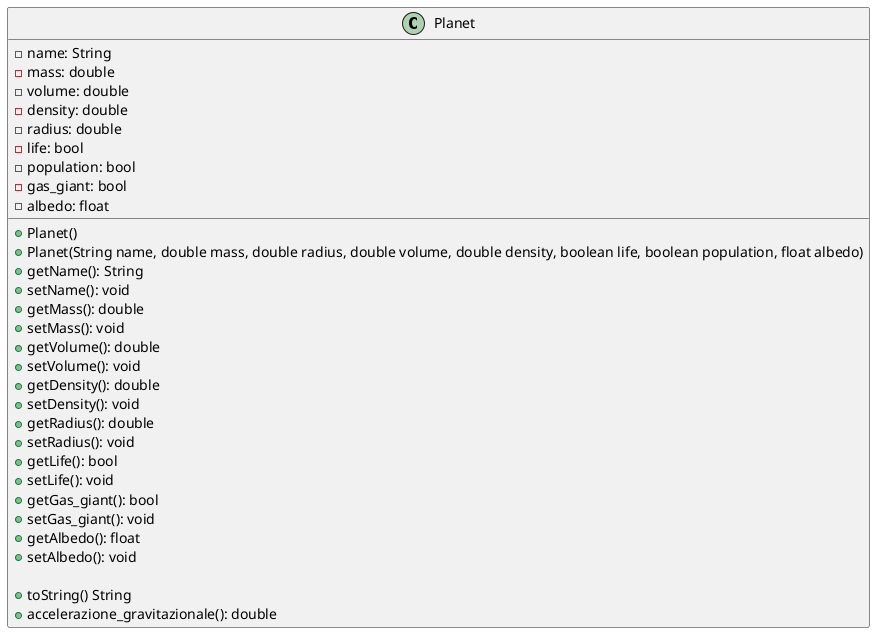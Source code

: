 @startuml

class Planet {
-name: String
-mass: double
-volume: double
-density: double
-radius: double
-life: bool
-population: bool
-gas_giant: bool
-albedo: float
+Planet()
+Planet(String name, double mass, double radius, double volume, double density, boolean life, boolean population, float albedo)
+getName(): String
+setName(): void
+getMass(): double
+setMass(): void
+getVolume(): double
+setVolume(): void
+getDensity(): double
+setDensity(): void
+getRadius(): double
+setRadius(): void
+getLife(): bool
+setLife(): void
+getGas_giant(): bool
+setGas_giant(): void
+getAlbedo(): float
+setAlbedo(): void

+toString() String
+accelerazione_gravitazionale(): double
}

@enduml